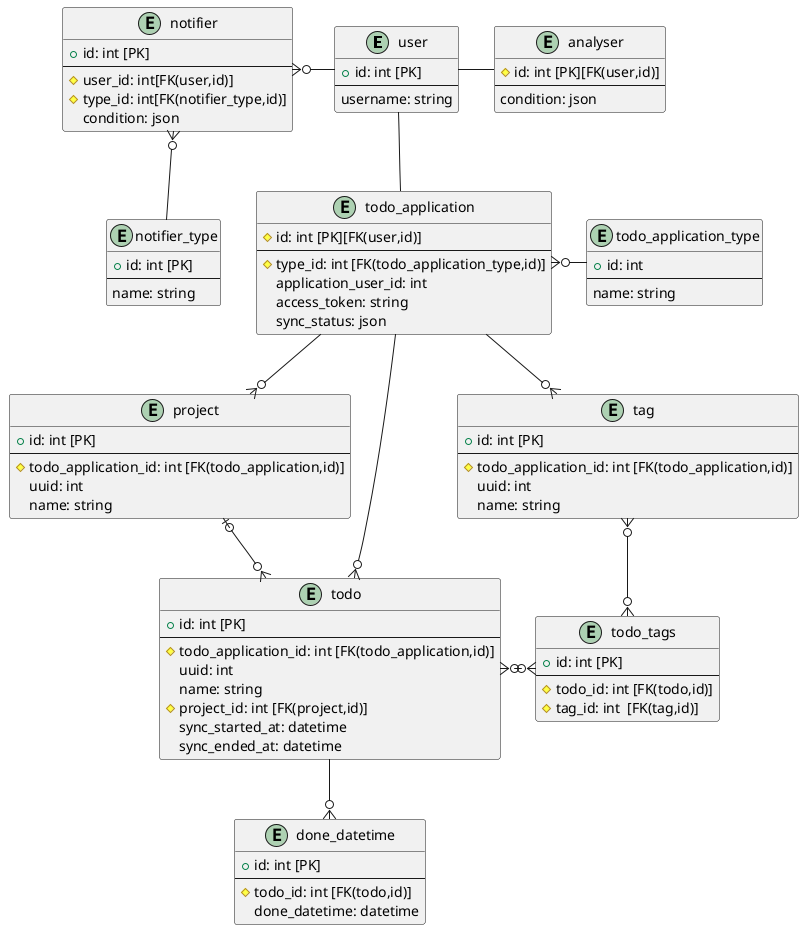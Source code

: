 @startuml
'https://plantuml.com/class-diagram

hide empty members

entity user {
+id: int [PK]
--
username: string
}

entity todo_application {
# id: int [PK][FK(user,id)]
--
# type_id: int [FK(todo_application_type,id)]
application_user_id: int
access_token: string
sync_status: json
}

entity todo_application_type {
+ id: int
--
name: string
}

entity todo {
+id: int [PK]
--
#todo_application_id: int [FK(todo_application,id)]
uuid: int
name: string
#project_id: int [FK(project,id)]
sync_started_at: datetime
sync_ended_at: datetime
}

entity todo_tags {
+id: int [PK]
--
#todo_id: int [FK(todo,id)]
#tag_id: int  [FK(tag,id)]
}

entity done_datetime {
+id: int [PK]
--
#todo_id: int [FK(todo,id)]
done_datetime: datetime
}

entity project {
+id: int [PK]
--
#todo_application_id: int [FK(todo_application,id)]
uuid: int
name: string
}

entity tag {
+id: int [PK]
--
#todo_application_id: int [FK(todo_application,id)]
uuid: int
name: string
}

entity analyser {
# id: int [PK][FK(user,id)]
--
condition: json
}

entity notifier {
+ id: int [PK]
--
# user_id: int[FK(user,id)]
# type_id: int[FK(notifier_type,id)]
condition: json
}

entity notifier_type {
+ id: int [PK]
--
name: string
}

user -- todo_application
user - analyser
user -left-o{ notifier
notifier }o-- notifier_type

todo_application }o- todo_application_type
todo_application ---o{ todo
todo_application -o{ project
todo_application --o{ tag
project |o--o{ todo
tag }o--o{ todo_tags
todo }o-o{ todo_tags
todo --o{ done_datetime

@enduml
